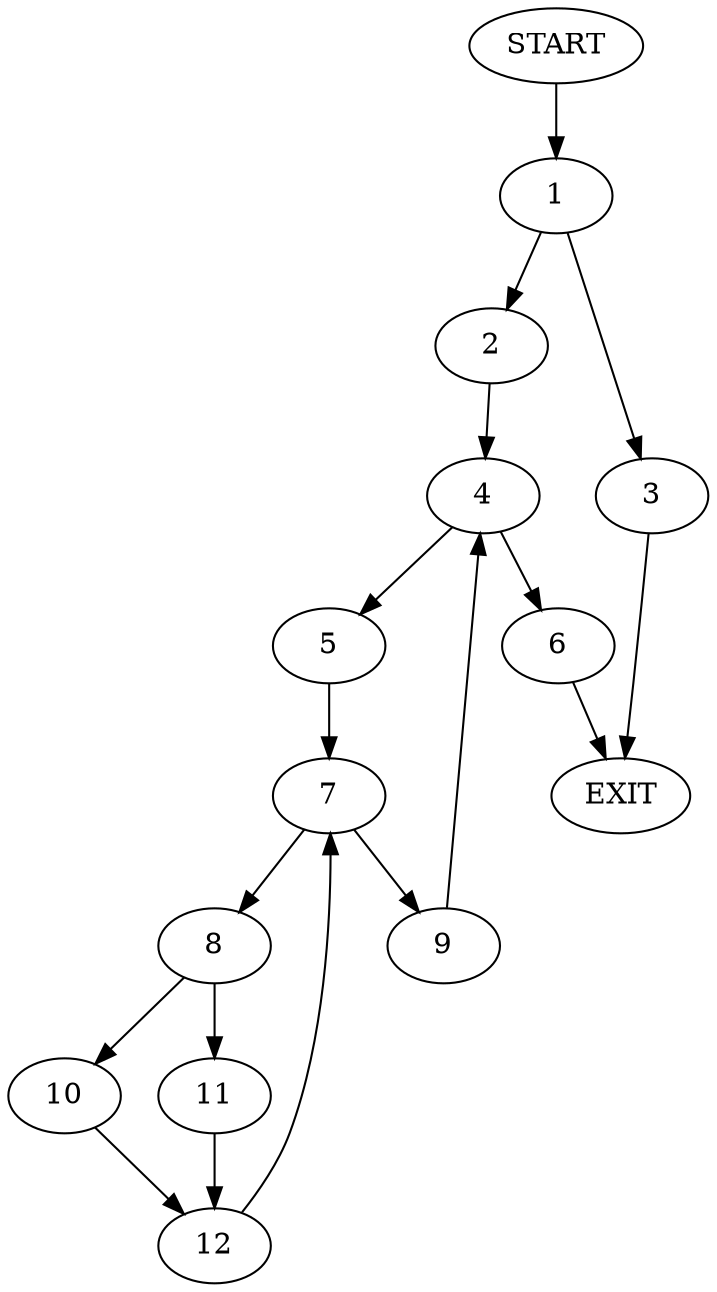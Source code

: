 digraph {
0 [label="START"]
13 [label="EXIT"]
0 -> 1
1 -> 2
1 -> 3
2 -> 4
3 -> 13
4 -> 5
4 -> 6
6 -> 13
5 -> 7
7 -> 8
7 -> 9
9 -> 4
8 -> 10
8 -> 11
10 -> 12
11 -> 12
12 -> 7
}
